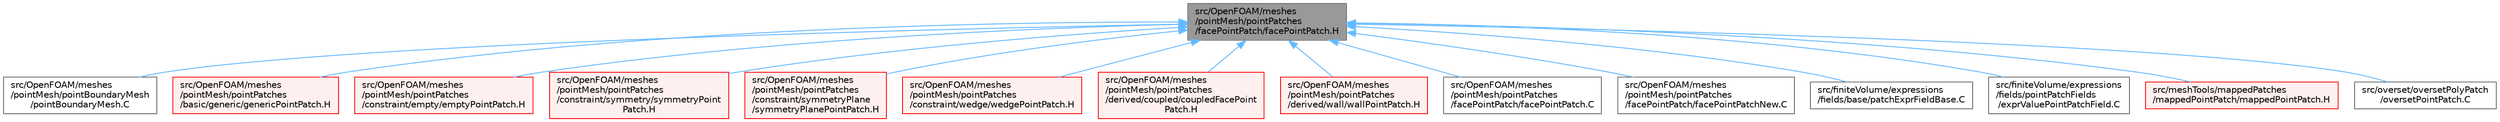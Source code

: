 digraph "src/OpenFOAM/meshes/pointMesh/pointPatches/facePointPatch/facePointPatch.H"
{
 // LATEX_PDF_SIZE
  bgcolor="transparent";
  edge [fontname=Helvetica,fontsize=10,labelfontname=Helvetica,labelfontsize=10];
  node [fontname=Helvetica,fontsize=10,shape=box,height=0.2,width=0.4];
  Node1 [id="Node000001",label="src/OpenFOAM/meshes\l/pointMesh/pointPatches\l/facePointPatch/facePointPatch.H",height=0.2,width=0.4,color="gray40", fillcolor="grey60", style="filled", fontcolor="black",tooltip=" "];
  Node1 -> Node2 [id="edge1_Node000001_Node000002",dir="back",color="steelblue1",style="solid",tooltip=" "];
  Node2 [id="Node000002",label="src/OpenFOAM/meshes\l/pointMesh/pointBoundaryMesh\l/pointBoundaryMesh.C",height=0.2,width=0.4,color="grey40", fillcolor="white", style="filled",URL="$pointBoundaryMesh_8C.html",tooltip=" "];
  Node1 -> Node3 [id="edge2_Node000001_Node000003",dir="back",color="steelblue1",style="solid",tooltip=" "];
  Node3 [id="Node000003",label="src/OpenFOAM/meshes\l/pointMesh/pointPatches\l/basic/generic/genericPointPatch.H",height=0.2,width=0.4,color="red", fillcolor="#FFF0F0", style="filled",URL="$genericPointPatch_8H.html",tooltip=" "];
  Node1 -> Node5 [id="edge3_Node000001_Node000005",dir="back",color="steelblue1",style="solid",tooltip=" "];
  Node5 [id="Node000005",label="src/OpenFOAM/meshes\l/pointMesh/pointPatches\l/constraint/empty/emptyPointPatch.H",height=0.2,width=0.4,color="red", fillcolor="#FFF0F0", style="filled",URL="$emptyPointPatch_8H.html",tooltip=" "];
  Node1 -> Node13 [id="edge4_Node000001_Node000013",dir="back",color="steelblue1",style="solid",tooltip=" "];
  Node13 [id="Node000013",label="src/OpenFOAM/meshes\l/pointMesh/pointPatches\l/constraint/symmetry/symmetryPoint\lPatch.H",height=0.2,width=0.4,color="red", fillcolor="#FFF0F0", style="filled",URL="$symmetryPointPatch_8H.html",tooltip=" "];
  Node1 -> Node36 [id="edge5_Node000001_Node000036",dir="back",color="steelblue1",style="solid",tooltip=" "];
  Node36 [id="Node000036",label="src/OpenFOAM/meshes\l/pointMesh/pointPatches\l/constraint/symmetryPlane\l/symmetryPlanePointPatch.H",height=0.2,width=0.4,color="red", fillcolor="#FFF0F0", style="filled",URL="$symmetryPlanePointPatch_8H.html",tooltip=" "];
  Node1 -> Node38 [id="edge6_Node000001_Node000038",dir="back",color="steelblue1",style="solid",tooltip=" "];
  Node38 [id="Node000038",label="src/OpenFOAM/meshes\l/pointMesh/pointPatches\l/constraint/wedge/wedgePointPatch.H",height=0.2,width=0.4,color="red", fillcolor="#FFF0F0", style="filled",URL="$wedgePointPatch_8H.html",tooltip=" "];
  Node1 -> Node44 [id="edge7_Node000001_Node000044",dir="back",color="steelblue1",style="solid",tooltip=" "];
  Node44 [id="Node000044",label="src/OpenFOAM/meshes\l/pointMesh/pointPatches\l/derived/coupled/coupledFacePoint\lPatch.H",height=0.2,width=0.4,color="red", fillcolor="#FFF0F0", style="filled",URL="$coupledFacePointPatch_8H.html",tooltip=" "];
  Node1 -> Node91 [id="edge8_Node000001_Node000091",dir="back",color="steelblue1",style="solid",tooltip=" "];
  Node91 [id="Node000091",label="src/OpenFOAM/meshes\l/pointMesh/pointPatches\l/derived/wall/wallPointPatch.H",height=0.2,width=0.4,color="red", fillcolor="#FFF0F0", style="filled",URL="$wallPointPatch_8H.html",tooltip=" "];
  Node1 -> Node95 [id="edge9_Node000001_Node000095",dir="back",color="steelblue1",style="solid",tooltip=" "];
  Node95 [id="Node000095",label="src/OpenFOAM/meshes\l/pointMesh/pointPatches\l/facePointPatch/facePointPatch.C",height=0.2,width=0.4,color="grey40", fillcolor="white", style="filled",URL="$facePointPatch_8C.html",tooltip=" "];
  Node1 -> Node96 [id="edge10_Node000001_Node000096",dir="back",color="steelblue1",style="solid",tooltip=" "];
  Node96 [id="Node000096",label="src/OpenFOAM/meshes\l/pointMesh/pointPatches\l/facePointPatch/facePointPatchNew.C",height=0.2,width=0.4,color="grey40", fillcolor="white", style="filled",URL="$facePointPatchNew_8C.html",tooltip=" "];
  Node1 -> Node97 [id="edge11_Node000001_Node000097",dir="back",color="steelblue1",style="solid",tooltip=" "];
  Node97 [id="Node000097",label="src/finiteVolume/expressions\l/fields/base/patchExprFieldBase.C",height=0.2,width=0.4,color="grey40", fillcolor="white", style="filled",URL="$patchExprFieldBase_8C.html",tooltip=" "];
  Node1 -> Node98 [id="edge12_Node000001_Node000098",dir="back",color="steelblue1",style="solid",tooltip=" "];
  Node98 [id="Node000098",label="src/finiteVolume/expressions\l/fields/pointPatchFields\l/exprValuePointPatchField.C",height=0.2,width=0.4,color="grey40", fillcolor="white", style="filled",URL="$exprValuePointPatchField_8C.html",tooltip=" "];
  Node1 -> Node99 [id="edge13_Node000001_Node000099",dir="back",color="steelblue1",style="solid",tooltip=" "];
  Node99 [id="Node000099",label="src/meshTools/mappedPatches\l/mappedPointPatch/mappedPointPatch.H",height=0.2,width=0.4,color="red", fillcolor="#FFF0F0", style="filled",URL="$mappedPointPatch_8H.html",tooltip=" "];
  Node1 -> Node101 [id="edge14_Node000001_Node000101",dir="back",color="steelblue1",style="solid",tooltip=" "];
  Node101 [id="Node000101",label="src/overset/oversetPolyPatch\l/oversetPointPatch.C",height=0.2,width=0.4,color="grey40", fillcolor="white", style="filled",URL="$oversetPointPatch_8C.html",tooltip=" "];
}
